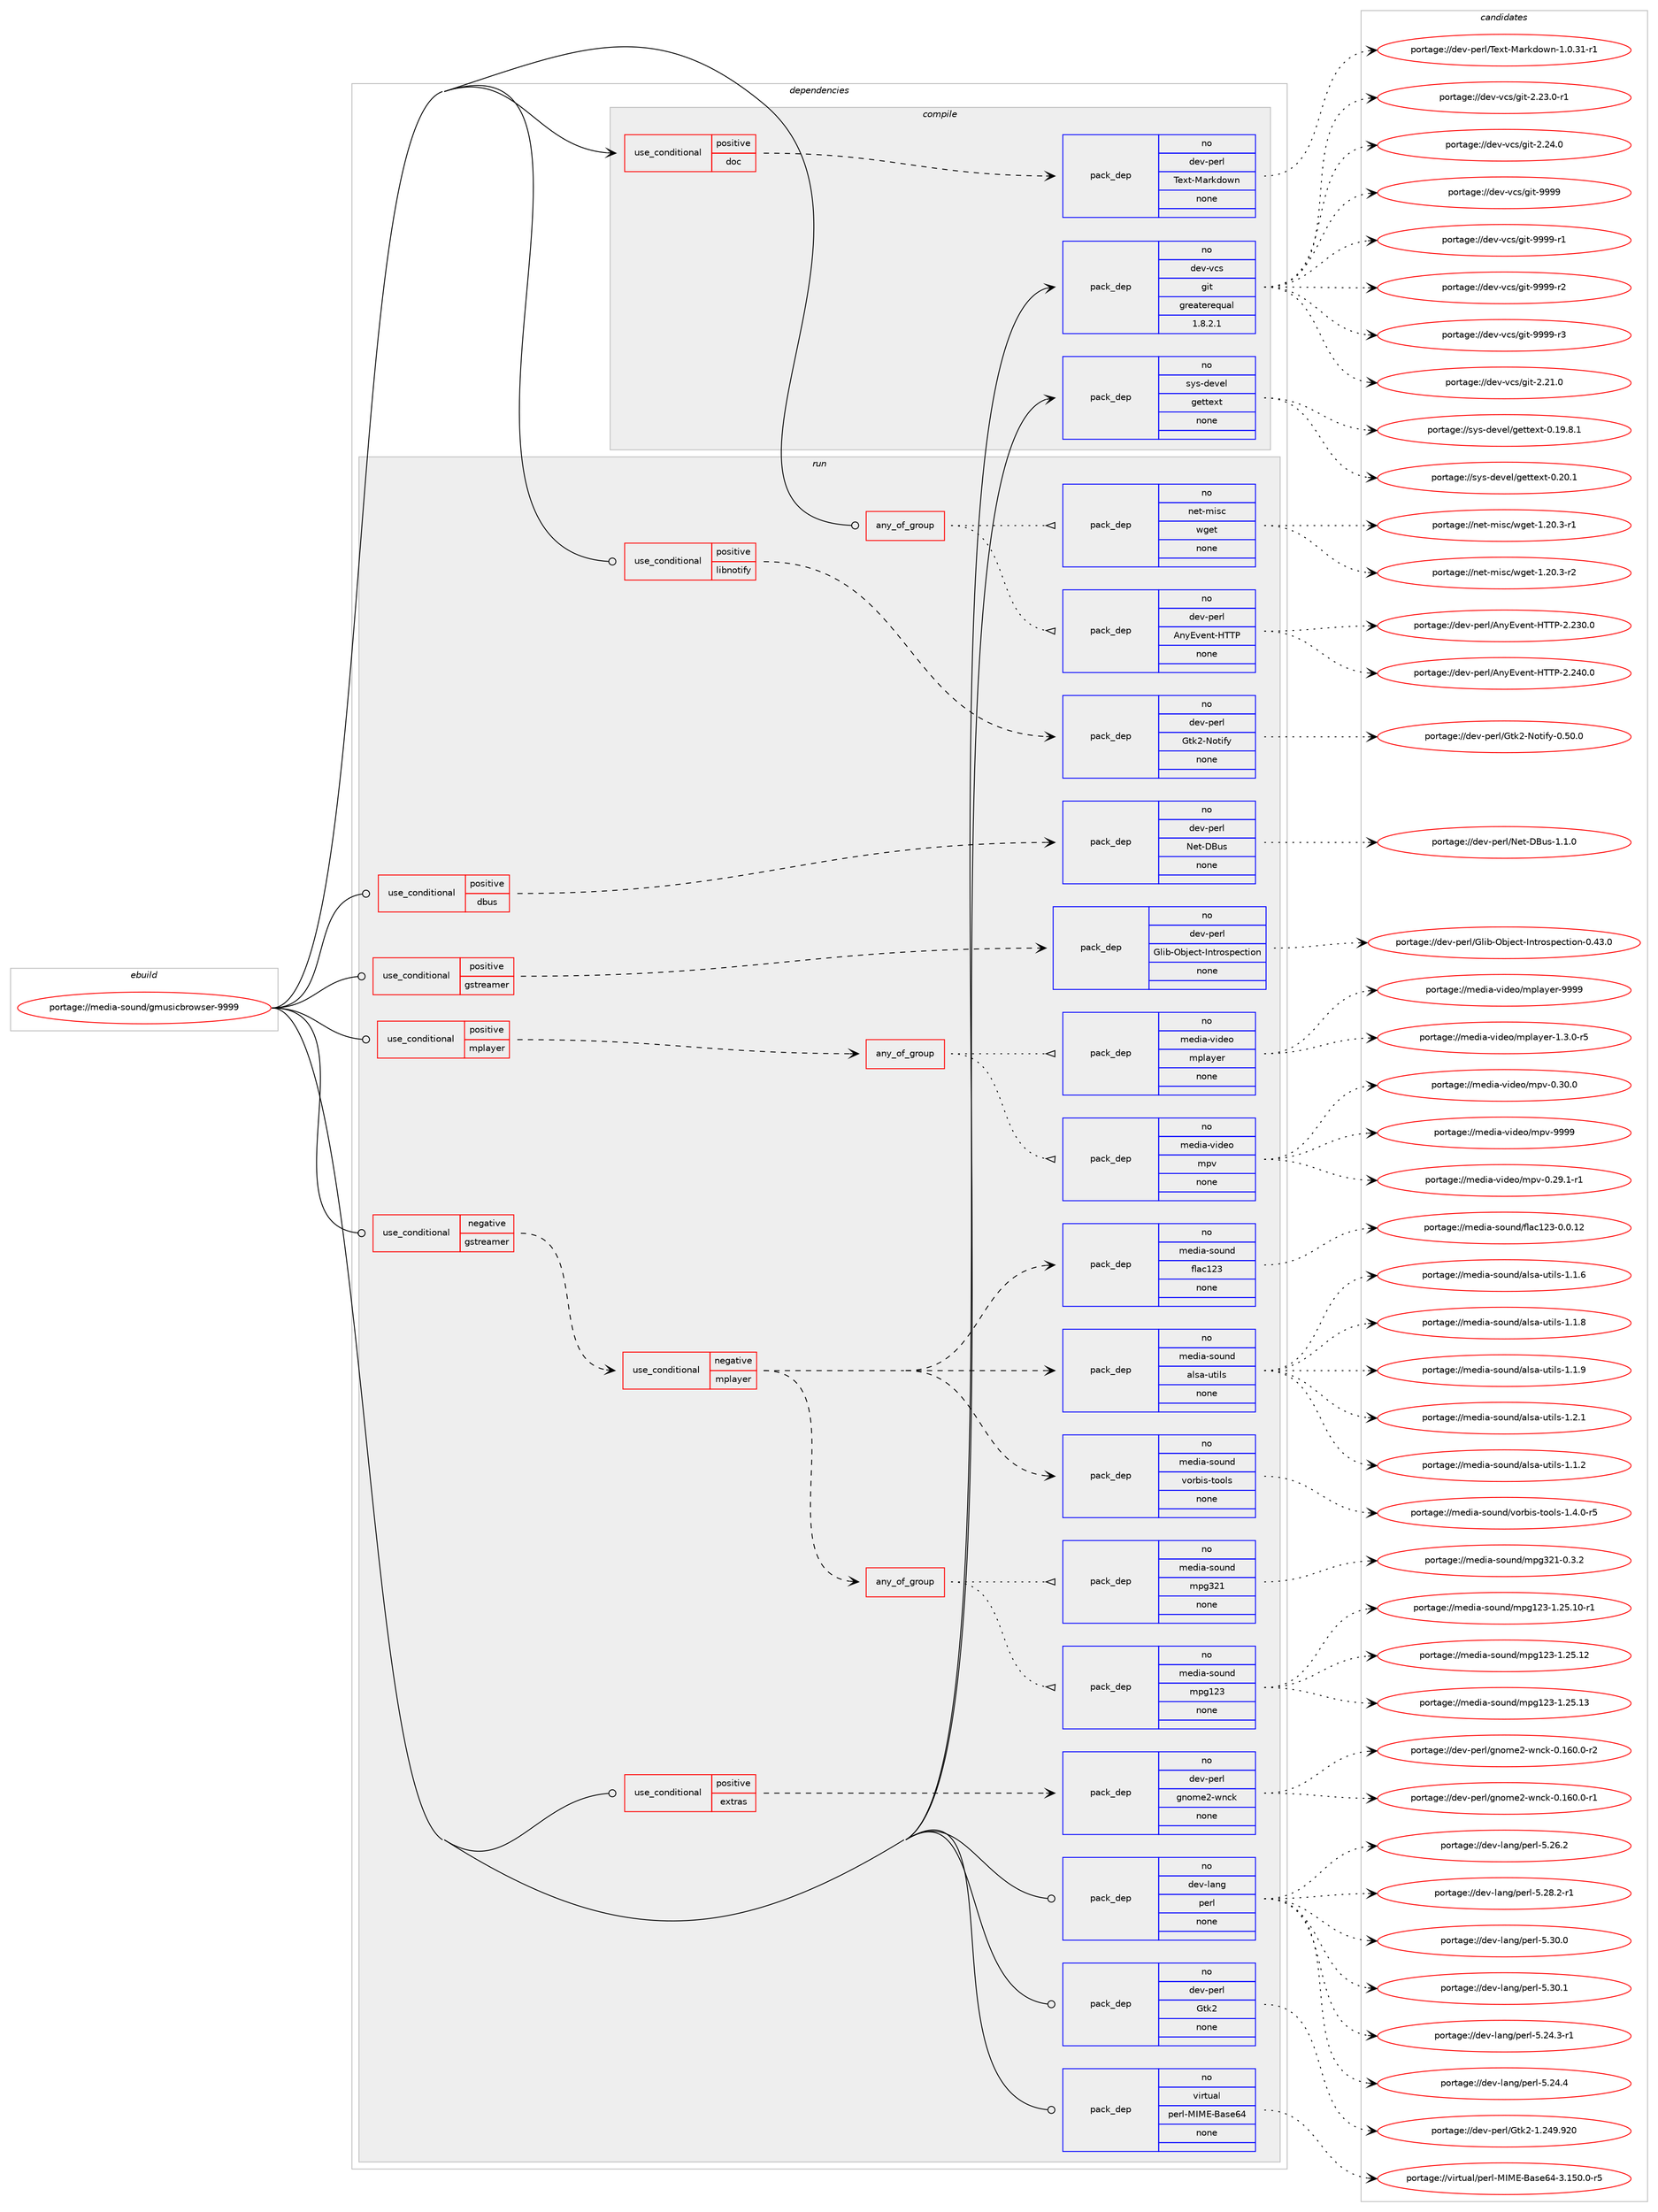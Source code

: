 digraph prolog {

# *************
# Graph options
# *************

newrank=true;
concentrate=true;
compound=true;
graph [rankdir=LR,fontname=Helvetica,fontsize=10,ranksep=1.5];#, ranksep=2.5, nodesep=0.2];
edge  [arrowhead=vee];
node  [fontname=Helvetica,fontsize=10];

# **********
# The ebuild
# **********

subgraph cluster_leftcol {
color=gray;
rank=same;
label=<<i>ebuild</i>>;
id [label="portage://media-sound/gmusicbrowser-9999", color=red, width=4, href="../media-sound/gmusicbrowser-9999.svg"];
}

# ****************
# The dependencies
# ****************

subgraph cluster_midcol {
color=gray;
label=<<i>dependencies</i>>;
subgraph cluster_compile {
fillcolor="#eeeeee";
style=filled;
label=<<i>compile</i>>;
subgraph cond82451 {
dependency331832 [label=<<TABLE BORDER="0" CELLBORDER="1" CELLSPACING="0" CELLPADDING="4"><TR><TD ROWSPAN="3" CELLPADDING="10">use_conditional</TD></TR><TR><TD>positive</TD></TR><TR><TD>doc</TD></TR></TABLE>>, shape=none, color=red];
subgraph pack243929 {
dependency331833 [label=<<TABLE BORDER="0" CELLBORDER="1" CELLSPACING="0" CELLPADDING="4" WIDTH="220"><TR><TD ROWSPAN="6" CELLPADDING="30">pack_dep</TD></TR><TR><TD WIDTH="110">no</TD></TR><TR><TD>dev-perl</TD></TR><TR><TD>Text-Markdown</TD></TR><TR><TD>none</TD></TR><TR><TD></TD></TR></TABLE>>, shape=none, color=blue];
}
dependency331832:e -> dependency331833:w [weight=20,style="dashed",arrowhead="vee"];
}
id:e -> dependency331832:w [weight=20,style="solid",arrowhead="vee"];
subgraph pack243930 {
dependency331834 [label=<<TABLE BORDER="0" CELLBORDER="1" CELLSPACING="0" CELLPADDING="4" WIDTH="220"><TR><TD ROWSPAN="6" CELLPADDING="30">pack_dep</TD></TR><TR><TD WIDTH="110">no</TD></TR><TR><TD>dev-vcs</TD></TR><TR><TD>git</TD></TR><TR><TD>greaterequal</TD></TR><TR><TD>1.8.2.1</TD></TR></TABLE>>, shape=none, color=blue];
}
id:e -> dependency331834:w [weight=20,style="solid",arrowhead="vee"];
subgraph pack243931 {
dependency331835 [label=<<TABLE BORDER="0" CELLBORDER="1" CELLSPACING="0" CELLPADDING="4" WIDTH="220"><TR><TD ROWSPAN="6" CELLPADDING="30">pack_dep</TD></TR><TR><TD WIDTH="110">no</TD></TR><TR><TD>sys-devel</TD></TR><TR><TD>gettext</TD></TR><TR><TD>none</TD></TR><TR><TD></TD></TR></TABLE>>, shape=none, color=blue];
}
id:e -> dependency331835:w [weight=20,style="solid",arrowhead="vee"];
}
subgraph cluster_compileandrun {
fillcolor="#eeeeee";
style=filled;
label=<<i>compile and run</i>>;
}
subgraph cluster_run {
fillcolor="#eeeeee";
style=filled;
label=<<i>run</i>>;
subgraph any5309 {
dependency331836 [label=<<TABLE BORDER="0" CELLBORDER="1" CELLSPACING="0" CELLPADDING="4"><TR><TD CELLPADDING="10">any_of_group</TD></TR></TABLE>>, shape=none, color=red];subgraph pack243932 {
dependency331837 [label=<<TABLE BORDER="0" CELLBORDER="1" CELLSPACING="0" CELLPADDING="4" WIDTH="220"><TR><TD ROWSPAN="6" CELLPADDING="30">pack_dep</TD></TR><TR><TD WIDTH="110">no</TD></TR><TR><TD>net-misc</TD></TR><TR><TD>wget</TD></TR><TR><TD>none</TD></TR><TR><TD></TD></TR></TABLE>>, shape=none, color=blue];
}
dependency331836:e -> dependency331837:w [weight=20,style="dotted",arrowhead="oinv"];
subgraph pack243933 {
dependency331838 [label=<<TABLE BORDER="0" CELLBORDER="1" CELLSPACING="0" CELLPADDING="4" WIDTH="220"><TR><TD ROWSPAN="6" CELLPADDING="30">pack_dep</TD></TR><TR><TD WIDTH="110">no</TD></TR><TR><TD>dev-perl</TD></TR><TR><TD>AnyEvent-HTTP</TD></TR><TR><TD>none</TD></TR><TR><TD></TD></TR></TABLE>>, shape=none, color=blue];
}
dependency331836:e -> dependency331838:w [weight=20,style="dotted",arrowhead="oinv"];
}
id:e -> dependency331836:w [weight=20,style="solid",arrowhead="odot"];
subgraph cond82452 {
dependency331839 [label=<<TABLE BORDER="0" CELLBORDER="1" CELLSPACING="0" CELLPADDING="4"><TR><TD ROWSPAN="3" CELLPADDING="10">use_conditional</TD></TR><TR><TD>negative</TD></TR><TR><TD>gstreamer</TD></TR></TABLE>>, shape=none, color=red];
subgraph cond82453 {
dependency331840 [label=<<TABLE BORDER="0" CELLBORDER="1" CELLSPACING="0" CELLPADDING="4"><TR><TD ROWSPAN="3" CELLPADDING="10">use_conditional</TD></TR><TR><TD>negative</TD></TR><TR><TD>mplayer</TD></TR></TABLE>>, shape=none, color=red];
subgraph pack243934 {
dependency331841 [label=<<TABLE BORDER="0" CELLBORDER="1" CELLSPACING="0" CELLPADDING="4" WIDTH="220"><TR><TD ROWSPAN="6" CELLPADDING="30">pack_dep</TD></TR><TR><TD WIDTH="110">no</TD></TR><TR><TD>media-sound</TD></TR><TR><TD>alsa-utils</TD></TR><TR><TD>none</TD></TR><TR><TD></TD></TR></TABLE>>, shape=none, color=blue];
}
dependency331840:e -> dependency331841:w [weight=20,style="dashed",arrowhead="vee"];
subgraph pack243935 {
dependency331842 [label=<<TABLE BORDER="0" CELLBORDER="1" CELLSPACING="0" CELLPADDING="4" WIDTH="220"><TR><TD ROWSPAN="6" CELLPADDING="30">pack_dep</TD></TR><TR><TD WIDTH="110">no</TD></TR><TR><TD>media-sound</TD></TR><TR><TD>flac123</TD></TR><TR><TD>none</TD></TR><TR><TD></TD></TR></TABLE>>, shape=none, color=blue];
}
dependency331840:e -> dependency331842:w [weight=20,style="dashed",arrowhead="vee"];
subgraph any5310 {
dependency331843 [label=<<TABLE BORDER="0" CELLBORDER="1" CELLSPACING="0" CELLPADDING="4"><TR><TD CELLPADDING="10">any_of_group</TD></TR></TABLE>>, shape=none, color=red];subgraph pack243936 {
dependency331844 [label=<<TABLE BORDER="0" CELLBORDER="1" CELLSPACING="0" CELLPADDING="4" WIDTH="220"><TR><TD ROWSPAN="6" CELLPADDING="30">pack_dep</TD></TR><TR><TD WIDTH="110">no</TD></TR><TR><TD>media-sound</TD></TR><TR><TD>mpg123</TD></TR><TR><TD>none</TD></TR><TR><TD></TD></TR></TABLE>>, shape=none, color=blue];
}
dependency331843:e -> dependency331844:w [weight=20,style="dotted",arrowhead="oinv"];
subgraph pack243937 {
dependency331845 [label=<<TABLE BORDER="0" CELLBORDER="1" CELLSPACING="0" CELLPADDING="4" WIDTH="220"><TR><TD ROWSPAN="6" CELLPADDING="30">pack_dep</TD></TR><TR><TD WIDTH="110">no</TD></TR><TR><TD>media-sound</TD></TR><TR><TD>mpg321</TD></TR><TR><TD>none</TD></TR><TR><TD></TD></TR></TABLE>>, shape=none, color=blue];
}
dependency331843:e -> dependency331845:w [weight=20,style="dotted",arrowhead="oinv"];
}
dependency331840:e -> dependency331843:w [weight=20,style="dashed",arrowhead="vee"];
subgraph pack243938 {
dependency331846 [label=<<TABLE BORDER="0" CELLBORDER="1" CELLSPACING="0" CELLPADDING="4" WIDTH="220"><TR><TD ROWSPAN="6" CELLPADDING="30">pack_dep</TD></TR><TR><TD WIDTH="110">no</TD></TR><TR><TD>media-sound</TD></TR><TR><TD>vorbis-tools</TD></TR><TR><TD>none</TD></TR><TR><TD></TD></TR></TABLE>>, shape=none, color=blue];
}
dependency331840:e -> dependency331846:w [weight=20,style="dashed",arrowhead="vee"];
}
dependency331839:e -> dependency331840:w [weight=20,style="dashed",arrowhead="vee"];
}
id:e -> dependency331839:w [weight=20,style="solid",arrowhead="odot"];
subgraph cond82454 {
dependency331847 [label=<<TABLE BORDER="0" CELLBORDER="1" CELLSPACING="0" CELLPADDING="4"><TR><TD ROWSPAN="3" CELLPADDING="10">use_conditional</TD></TR><TR><TD>positive</TD></TR><TR><TD>dbus</TD></TR></TABLE>>, shape=none, color=red];
subgraph pack243939 {
dependency331848 [label=<<TABLE BORDER="0" CELLBORDER="1" CELLSPACING="0" CELLPADDING="4" WIDTH="220"><TR><TD ROWSPAN="6" CELLPADDING="30">pack_dep</TD></TR><TR><TD WIDTH="110">no</TD></TR><TR><TD>dev-perl</TD></TR><TR><TD>Net-DBus</TD></TR><TR><TD>none</TD></TR><TR><TD></TD></TR></TABLE>>, shape=none, color=blue];
}
dependency331847:e -> dependency331848:w [weight=20,style="dashed",arrowhead="vee"];
}
id:e -> dependency331847:w [weight=20,style="solid",arrowhead="odot"];
subgraph cond82455 {
dependency331849 [label=<<TABLE BORDER="0" CELLBORDER="1" CELLSPACING="0" CELLPADDING="4"><TR><TD ROWSPAN="3" CELLPADDING="10">use_conditional</TD></TR><TR><TD>positive</TD></TR><TR><TD>extras</TD></TR></TABLE>>, shape=none, color=red];
subgraph pack243940 {
dependency331850 [label=<<TABLE BORDER="0" CELLBORDER="1" CELLSPACING="0" CELLPADDING="4" WIDTH="220"><TR><TD ROWSPAN="6" CELLPADDING="30">pack_dep</TD></TR><TR><TD WIDTH="110">no</TD></TR><TR><TD>dev-perl</TD></TR><TR><TD>gnome2-wnck</TD></TR><TR><TD>none</TD></TR><TR><TD></TD></TR></TABLE>>, shape=none, color=blue];
}
dependency331849:e -> dependency331850:w [weight=20,style="dashed",arrowhead="vee"];
}
id:e -> dependency331849:w [weight=20,style="solid",arrowhead="odot"];
subgraph cond82456 {
dependency331851 [label=<<TABLE BORDER="0" CELLBORDER="1" CELLSPACING="0" CELLPADDING="4"><TR><TD ROWSPAN="3" CELLPADDING="10">use_conditional</TD></TR><TR><TD>positive</TD></TR><TR><TD>gstreamer</TD></TR></TABLE>>, shape=none, color=red];
subgraph pack243941 {
dependency331852 [label=<<TABLE BORDER="0" CELLBORDER="1" CELLSPACING="0" CELLPADDING="4" WIDTH="220"><TR><TD ROWSPAN="6" CELLPADDING="30">pack_dep</TD></TR><TR><TD WIDTH="110">no</TD></TR><TR><TD>dev-perl</TD></TR><TR><TD>Glib-Object-Introspection</TD></TR><TR><TD>none</TD></TR><TR><TD></TD></TR></TABLE>>, shape=none, color=blue];
}
dependency331851:e -> dependency331852:w [weight=20,style="dashed",arrowhead="vee"];
}
id:e -> dependency331851:w [weight=20,style="solid",arrowhead="odot"];
subgraph cond82457 {
dependency331853 [label=<<TABLE BORDER="0" CELLBORDER="1" CELLSPACING="0" CELLPADDING="4"><TR><TD ROWSPAN="3" CELLPADDING="10">use_conditional</TD></TR><TR><TD>positive</TD></TR><TR><TD>libnotify</TD></TR></TABLE>>, shape=none, color=red];
subgraph pack243942 {
dependency331854 [label=<<TABLE BORDER="0" CELLBORDER="1" CELLSPACING="0" CELLPADDING="4" WIDTH="220"><TR><TD ROWSPAN="6" CELLPADDING="30">pack_dep</TD></TR><TR><TD WIDTH="110">no</TD></TR><TR><TD>dev-perl</TD></TR><TR><TD>Gtk2-Notify</TD></TR><TR><TD>none</TD></TR><TR><TD></TD></TR></TABLE>>, shape=none, color=blue];
}
dependency331853:e -> dependency331854:w [weight=20,style="dashed",arrowhead="vee"];
}
id:e -> dependency331853:w [weight=20,style="solid",arrowhead="odot"];
subgraph cond82458 {
dependency331855 [label=<<TABLE BORDER="0" CELLBORDER="1" CELLSPACING="0" CELLPADDING="4"><TR><TD ROWSPAN="3" CELLPADDING="10">use_conditional</TD></TR><TR><TD>positive</TD></TR><TR><TD>mplayer</TD></TR></TABLE>>, shape=none, color=red];
subgraph any5311 {
dependency331856 [label=<<TABLE BORDER="0" CELLBORDER="1" CELLSPACING="0" CELLPADDING="4"><TR><TD CELLPADDING="10">any_of_group</TD></TR></TABLE>>, shape=none, color=red];subgraph pack243943 {
dependency331857 [label=<<TABLE BORDER="0" CELLBORDER="1" CELLSPACING="0" CELLPADDING="4" WIDTH="220"><TR><TD ROWSPAN="6" CELLPADDING="30">pack_dep</TD></TR><TR><TD WIDTH="110">no</TD></TR><TR><TD>media-video</TD></TR><TR><TD>mplayer</TD></TR><TR><TD>none</TD></TR><TR><TD></TD></TR></TABLE>>, shape=none, color=blue];
}
dependency331856:e -> dependency331857:w [weight=20,style="dotted",arrowhead="oinv"];
subgraph pack243944 {
dependency331858 [label=<<TABLE BORDER="0" CELLBORDER="1" CELLSPACING="0" CELLPADDING="4" WIDTH="220"><TR><TD ROWSPAN="6" CELLPADDING="30">pack_dep</TD></TR><TR><TD WIDTH="110">no</TD></TR><TR><TD>media-video</TD></TR><TR><TD>mpv</TD></TR><TR><TD>none</TD></TR><TR><TD></TD></TR></TABLE>>, shape=none, color=blue];
}
dependency331856:e -> dependency331858:w [weight=20,style="dotted",arrowhead="oinv"];
}
dependency331855:e -> dependency331856:w [weight=20,style="dashed",arrowhead="vee"];
}
id:e -> dependency331855:w [weight=20,style="solid",arrowhead="odot"];
subgraph pack243945 {
dependency331859 [label=<<TABLE BORDER="0" CELLBORDER="1" CELLSPACING="0" CELLPADDING="4" WIDTH="220"><TR><TD ROWSPAN="6" CELLPADDING="30">pack_dep</TD></TR><TR><TD WIDTH="110">no</TD></TR><TR><TD>dev-lang</TD></TR><TR><TD>perl</TD></TR><TR><TD>none</TD></TR><TR><TD></TD></TR></TABLE>>, shape=none, color=blue];
}
id:e -> dependency331859:w [weight=20,style="solid",arrowhead="odot"];
subgraph pack243946 {
dependency331860 [label=<<TABLE BORDER="0" CELLBORDER="1" CELLSPACING="0" CELLPADDING="4" WIDTH="220"><TR><TD ROWSPAN="6" CELLPADDING="30">pack_dep</TD></TR><TR><TD WIDTH="110">no</TD></TR><TR><TD>dev-perl</TD></TR><TR><TD>Gtk2</TD></TR><TR><TD>none</TD></TR><TR><TD></TD></TR></TABLE>>, shape=none, color=blue];
}
id:e -> dependency331860:w [weight=20,style="solid",arrowhead="odot"];
subgraph pack243947 {
dependency331861 [label=<<TABLE BORDER="0" CELLBORDER="1" CELLSPACING="0" CELLPADDING="4" WIDTH="220"><TR><TD ROWSPAN="6" CELLPADDING="30">pack_dep</TD></TR><TR><TD WIDTH="110">no</TD></TR><TR><TD>virtual</TD></TR><TR><TD>perl-MIME-Base64</TD></TR><TR><TD>none</TD></TR><TR><TD></TD></TR></TABLE>>, shape=none, color=blue];
}
id:e -> dependency331861:w [weight=20,style="solid",arrowhead="odot"];
}
}

# **************
# The candidates
# **************

subgraph cluster_choices {
rank=same;
color=gray;
label=<<i>candidates</i>>;

subgraph choice243929 {
color=black;
nodesep=1;
choiceportage100101118451121011141084784101120116457797114107100111119110454946484651494511449 [label="portage://dev-perl/Text-Markdown-1.0.31-r1", color=red, width=4,href="../dev-perl/Text-Markdown-1.0.31-r1.svg"];
dependency331833:e -> choiceportage100101118451121011141084784101120116457797114107100111119110454946484651494511449:w [style=dotted,weight="100"];
}
subgraph choice243930 {
color=black;
nodesep=1;
choiceportage10010111845118991154710310511645504650494648 [label="portage://dev-vcs/git-2.21.0", color=red, width=4,href="../dev-vcs/git-2.21.0.svg"];
choiceportage100101118451189911547103105116455046505146484511449 [label="portage://dev-vcs/git-2.23.0-r1", color=red, width=4,href="../dev-vcs/git-2.23.0-r1.svg"];
choiceportage10010111845118991154710310511645504650524648 [label="portage://dev-vcs/git-2.24.0", color=red, width=4,href="../dev-vcs/git-2.24.0.svg"];
choiceportage1001011184511899115471031051164557575757 [label="portage://dev-vcs/git-9999", color=red, width=4,href="../dev-vcs/git-9999.svg"];
choiceportage10010111845118991154710310511645575757574511449 [label="portage://dev-vcs/git-9999-r1", color=red, width=4,href="../dev-vcs/git-9999-r1.svg"];
choiceportage10010111845118991154710310511645575757574511450 [label="portage://dev-vcs/git-9999-r2", color=red, width=4,href="../dev-vcs/git-9999-r2.svg"];
choiceportage10010111845118991154710310511645575757574511451 [label="portage://dev-vcs/git-9999-r3", color=red, width=4,href="../dev-vcs/git-9999-r3.svg"];
dependency331834:e -> choiceportage10010111845118991154710310511645504650494648:w [style=dotted,weight="100"];
dependency331834:e -> choiceportage100101118451189911547103105116455046505146484511449:w [style=dotted,weight="100"];
dependency331834:e -> choiceportage10010111845118991154710310511645504650524648:w [style=dotted,weight="100"];
dependency331834:e -> choiceportage1001011184511899115471031051164557575757:w [style=dotted,weight="100"];
dependency331834:e -> choiceportage10010111845118991154710310511645575757574511449:w [style=dotted,weight="100"];
dependency331834:e -> choiceportage10010111845118991154710310511645575757574511450:w [style=dotted,weight="100"];
dependency331834:e -> choiceportage10010111845118991154710310511645575757574511451:w [style=dotted,weight="100"];
}
subgraph choice243931 {
color=black;
nodesep=1;
choiceportage1151211154510010111810110847103101116116101120116454846495746564649 [label="portage://sys-devel/gettext-0.19.8.1", color=red, width=4,href="../sys-devel/gettext-0.19.8.1.svg"];
choiceportage115121115451001011181011084710310111611610112011645484650484649 [label="portage://sys-devel/gettext-0.20.1", color=red, width=4,href="../sys-devel/gettext-0.20.1.svg"];
dependency331835:e -> choiceportage1151211154510010111810110847103101116116101120116454846495746564649:w [style=dotted,weight="100"];
dependency331835:e -> choiceportage115121115451001011181011084710310111611610112011645484650484649:w [style=dotted,weight="100"];
}
subgraph choice243932 {
color=black;
nodesep=1;
choiceportage110101116451091051159947119103101116454946504846514511449 [label="portage://net-misc/wget-1.20.3-r1", color=red, width=4,href="../net-misc/wget-1.20.3-r1.svg"];
choiceportage110101116451091051159947119103101116454946504846514511450 [label="portage://net-misc/wget-1.20.3-r2", color=red, width=4,href="../net-misc/wget-1.20.3-r2.svg"];
dependency331837:e -> choiceportage110101116451091051159947119103101116454946504846514511449:w [style=dotted,weight="100"];
dependency331837:e -> choiceportage110101116451091051159947119103101116454946504846514511450:w [style=dotted,weight="100"];
}
subgraph choice243933 {
color=black;
nodesep=1;
choiceportage1001011184511210111410847651101216911810111011645728484804550465051484648 [label="portage://dev-perl/AnyEvent-HTTP-2.230.0", color=red, width=4,href="../dev-perl/AnyEvent-HTTP-2.230.0.svg"];
choiceportage1001011184511210111410847651101216911810111011645728484804550465052484648 [label="portage://dev-perl/AnyEvent-HTTP-2.240.0", color=red, width=4,href="../dev-perl/AnyEvent-HTTP-2.240.0.svg"];
dependency331838:e -> choiceportage1001011184511210111410847651101216911810111011645728484804550465051484648:w [style=dotted,weight="100"];
dependency331838:e -> choiceportage1001011184511210111410847651101216911810111011645728484804550465052484648:w [style=dotted,weight="100"];
}
subgraph choice243934 {
color=black;
nodesep=1;
choiceportage109101100105974511511111711010047971081159745117116105108115454946494650 [label="portage://media-sound/alsa-utils-1.1.2", color=red, width=4,href="../media-sound/alsa-utils-1.1.2.svg"];
choiceportage109101100105974511511111711010047971081159745117116105108115454946494654 [label="portage://media-sound/alsa-utils-1.1.6", color=red, width=4,href="../media-sound/alsa-utils-1.1.6.svg"];
choiceportage109101100105974511511111711010047971081159745117116105108115454946494656 [label="portage://media-sound/alsa-utils-1.1.8", color=red, width=4,href="../media-sound/alsa-utils-1.1.8.svg"];
choiceportage109101100105974511511111711010047971081159745117116105108115454946494657 [label="portage://media-sound/alsa-utils-1.1.9", color=red, width=4,href="../media-sound/alsa-utils-1.1.9.svg"];
choiceportage109101100105974511511111711010047971081159745117116105108115454946504649 [label="portage://media-sound/alsa-utils-1.2.1", color=red, width=4,href="../media-sound/alsa-utils-1.2.1.svg"];
dependency331841:e -> choiceportage109101100105974511511111711010047971081159745117116105108115454946494650:w [style=dotted,weight="100"];
dependency331841:e -> choiceportage109101100105974511511111711010047971081159745117116105108115454946494654:w [style=dotted,weight="100"];
dependency331841:e -> choiceportage109101100105974511511111711010047971081159745117116105108115454946494656:w [style=dotted,weight="100"];
dependency331841:e -> choiceportage109101100105974511511111711010047971081159745117116105108115454946494657:w [style=dotted,weight="100"];
dependency331841:e -> choiceportage109101100105974511511111711010047971081159745117116105108115454946504649:w [style=dotted,weight="100"];
}
subgraph choice243935 {
color=black;
nodesep=1;
choiceportage109101100105974511511111711010047102108979949505145484648464950 [label="portage://media-sound/flac123-0.0.12", color=red, width=4,href="../media-sound/flac123-0.0.12.svg"];
dependency331842:e -> choiceportage109101100105974511511111711010047102108979949505145484648464950:w [style=dotted,weight="100"];
}
subgraph choice243936 {
color=black;
nodesep=1;
choiceportage10910110010597451151111171101004710911210349505145494650534649484511449 [label="portage://media-sound/mpg123-1.25.10-r1", color=red, width=4,href="../media-sound/mpg123-1.25.10-r1.svg"];
choiceportage1091011001059745115111117110100471091121034950514549465053464950 [label="portage://media-sound/mpg123-1.25.12", color=red, width=4,href="../media-sound/mpg123-1.25.12.svg"];
choiceportage1091011001059745115111117110100471091121034950514549465053464951 [label="portage://media-sound/mpg123-1.25.13", color=red, width=4,href="../media-sound/mpg123-1.25.13.svg"];
dependency331844:e -> choiceportage10910110010597451151111171101004710911210349505145494650534649484511449:w [style=dotted,weight="100"];
dependency331844:e -> choiceportage1091011001059745115111117110100471091121034950514549465053464950:w [style=dotted,weight="100"];
dependency331844:e -> choiceportage1091011001059745115111117110100471091121034950514549465053464951:w [style=dotted,weight="100"];
}
subgraph choice243937 {
color=black;
nodesep=1;
choiceportage109101100105974511511111711010047109112103515049454846514650 [label="portage://media-sound/mpg321-0.3.2", color=red, width=4,href="../media-sound/mpg321-0.3.2.svg"];
dependency331845:e -> choiceportage109101100105974511511111711010047109112103515049454846514650:w [style=dotted,weight="100"];
}
subgraph choice243938 {
color=black;
nodesep=1;
choiceportage10910110010597451151111171101004711811111498105115451161111111081154549465246484511453 [label="portage://media-sound/vorbis-tools-1.4.0-r5", color=red, width=4,href="../media-sound/vorbis-tools-1.4.0-r5.svg"];
dependency331846:e -> choiceportage10910110010597451151111171101004711811111498105115451161111111081154549465246484511453:w [style=dotted,weight="100"];
}
subgraph choice243939 {
color=black;
nodesep=1;
choiceportage100101118451121011141084778101116456866117115454946494648 [label="portage://dev-perl/Net-DBus-1.1.0", color=red, width=4,href="../dev-perl/Net-DBus-1.1.0.svg"];
dependency331848:e -> choiceportage100101118451121011141084778101116456866117115454946494648:w [style=dotted,weight="100"];
}
subgraph choice243940 {
color=black;
nodesep=1;
choiceportage100101118451121011141084710311011110910150451191109910745484649544846484511449 [label="portage://dev-perl/gnome2-wnck-0.160.0-r1", color=red, width=4,href="../dev-perl/gnome2-wnck-0.160.0-r1.svg"];
choiceportage100101118451121011141084710311011110910150451191109910745484649544846484511450 [label="portage://dev-perl/gnome2-wnck-0.160.0-r2", color=red, width=4,href="../dev-perl/gnome2-wnck-0.160.0-r2.svg"];
dependency331850:e -> choiceportage100101118451121011141084710311011110910150451191109910745484649544846484511449:w [style=dotted,weight="100"];
dependency331850:e -> choiceportage100101118451121011141084710311011110910150451191109910745484649544846484511450:w [style=dotted,weight="100"];
}
subgraph choice243941 {
color=black;
nodesep=1;
choiceportage100101118451121011141084771108105984579981061019911645731101161141111151121019911610511111045484652514648 [label="portage://dev-perl/Glib-Object-Introspection-0.43.0", color=red, width=4,href="../dev-perl/Glib-Object-Introspection-0.43.0.svg"];
dependency331852:e -> choiceportage100101118451121011141084771108105984579981061019911645731101161141111151121019911610511111045484652514648:w [style=dotted,weight="100"];
}
subgraph choice243942 {
color=black;
nodesep=1;
choiceportage10010111845112101114108477111610750457811111610510212145484653484648 [label="portage://dev-perl/Gtk2-Notify-0.50.0", color=red, width=4,href="../dev-perl/Gtk2-Notify-0.50.0.svg"];
dependency331854:e -> choiceportage10010111845112101114108477111610750457811111610510212145484653484648:w [style=dotted,weight="100"];
}
subgraph choice243943 {
color=black;
nodesep=1;
choiceportage109101100105974511810510010111147109112108971211011144549465146484511453 [label="portage://media-video/mplayer-1.3.0-r5", color=red, width=4,href="../media-video/mplayer-1.3.0-r5.svg"];
choiceportage109101100105974511810510010111147109112108971211011144557575757 [label="portage://media-video/mplayer-9999", color=red, width=4,href="../media-video/mplayer-9999.svg"];
dependency331857:e -> choiceportage109101100105974511810510010111147109112108971211011144549465146484511453:w [style=dotted,weight="100"];
dependency331857:e -> choiceportage109101100105974511810510010111147109112108971211011144557575757:w [style=dotted,weight="100"];
}
subgraph choice243944 {
color=black;
nodesep=1;
choiceportage109101100105974511810510010111147109112118454846505746494511449 [label="portage://media-video/mpv-0.29.1-r1", color=red, width=4,href="../media-video/mpv-0.29.1-r1.svg"];
choiceportage10910110010597451181051001011114710911211845484651484648 [label="portage://media-video/mpv-0.30.0", color=red, width=4,href="../media-video/mpv-0.30.0.svg"];
choiceportage1091011001059745118105100101111471091121184557575757 [label="portage://media-video/mpv-9999", color=red, width=4,href="../media-video/mpv-9999.svg"];
dependency331858:e -> choiceportage109101100105974511810510010111147109112118454846505746494511449:w [style=dotted,weight="100"];
dependency331858:e -> choiceportage10910110010597451181051001011114710911211845484651484648:w [style=dotted,weight="100"];
dependency331858:e -> choiceportage1091011001059745118105100101111471091121184557575757:w [style=dotted,weight="100"];
}
subgraph choice243945 {
color=black;
nodesep=1;
choiceportage100101118451089711010347112101114108455346505246514511449 [label="portage://dev-lang/perl-5.24.3-r1", color=red, width=4,href="../dev-lang/perl-5.24.3-r1.svg"];
choiceportage10010111845108971101034711210111410845534650524652 [label="portage://dev-lang/perl-5.24.4", color=red, width=4,href="../dev-lang/perl-5.24.4.svg"];
choiceportage10010111845108971101034711210111410845534650544650 [label="portage://dev-lang/perl-5.26.2", color=red, width=4,href="../dev-lang/perl-5.26.2.svg"];
choiceportage100101118451089711010347112101114108455346505646504511449 [label="portage://dev-lang/perl-5.28.2-r1", color=red, width=4,href="../dev-lang/perl-5.28.2-r1.svg"];
choiceportage10010111845108971101034711210111410845534651484648 [label="portage://dev-lang/perl-5.30.0", color=red, width=4,href="../dev-lang/perl-5.30.0.svg"];
choiceportage10010111845108971101034711210111410845534651484649 [label="portage://dev-lang/perl-5.30.1", color=red, width=4,href="../dev-lang/perl-5.30.1.svg"];
dependency331859:e -> choiceportage100101118451089711010347112101114108455346505246514511449:w [style=dotted,weight="100"];
dependency331859:e -> choiceportage10010111845108971101034711210111410845534650524652:w [style=dotted,weight="100"];
dependency331859:e -> choiceportage10010111845108971101034711210111410845534650544650:w [style=dotted,weight="100"];
dependency331859:e -> choiceportage100101118451089711010347112101114108455346505646504511449:w [style=dotted,weight="100"];
dependency331859:e -> choiceportage10010111845108971101034711210111410845534651484648:w [style=dotted,weight="100"];
dependency331859:e -> choiceportage10010111845108971101034711210111410845534651484649:w [style=dotted,weight="100"];
}
subgraph choice243946 {
color=black;
nodesep=1;
choiceportage1001011184511210111410847711161075045494650525746575048 [label="portage://dev-perl/Gtk2-1.249.920", color=red, width=4,href="../dev-perl/Gtk2-1.249.920.svg"];
dependency331860:e -> choiceportage1001011184511210111410847711161075045494650525746575048:w [style=dotted,weight="100"];
}
subgraph choice243947 {
color=black;
nodesep=1;
choiceportage11810511411611797108471121011141084577737769456697115101545245514649534846484511453 [label="portage://virtual/perl-MIME-Base64-3.150.0-r5", color=red, width=4,href="../virtual/perl-MIME-Base64-3.150.0-r5.svg"];
dependency331861:e -> choiceportage11810511411611797108471121011141084577737769456697115101545245514649534846484511453:w [style=dotted,weight="100"];
}
}

}

